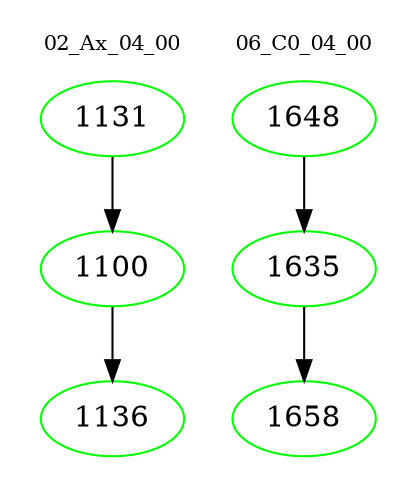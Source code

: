 digraph{
subgraph cluster_0 {
color = white
label = "02_Ax_04_00";
fontsize=10;
T0_1131 [label="1131", color="green"]
T0_1131 -> T0_1100 [color="black"]
T0_1100 [label="1100", color="green"]
T0_1100 -> T0_1136 [color="black"]
T0_1136 [label="1136", color="green"]
}
subgraph cluster_1 {
color = white
label = "06_C0_04_00";
fontsize=10;
T1_1648 [label="1648", color="green"]
T1_1648 -> T1_1635 [color="black"]
T1_1635 [label="1635", color="green"]
T1_1635 -> T1_1658 [color="black"]
T1_1658 [label="1658", color="green"]
}
}
